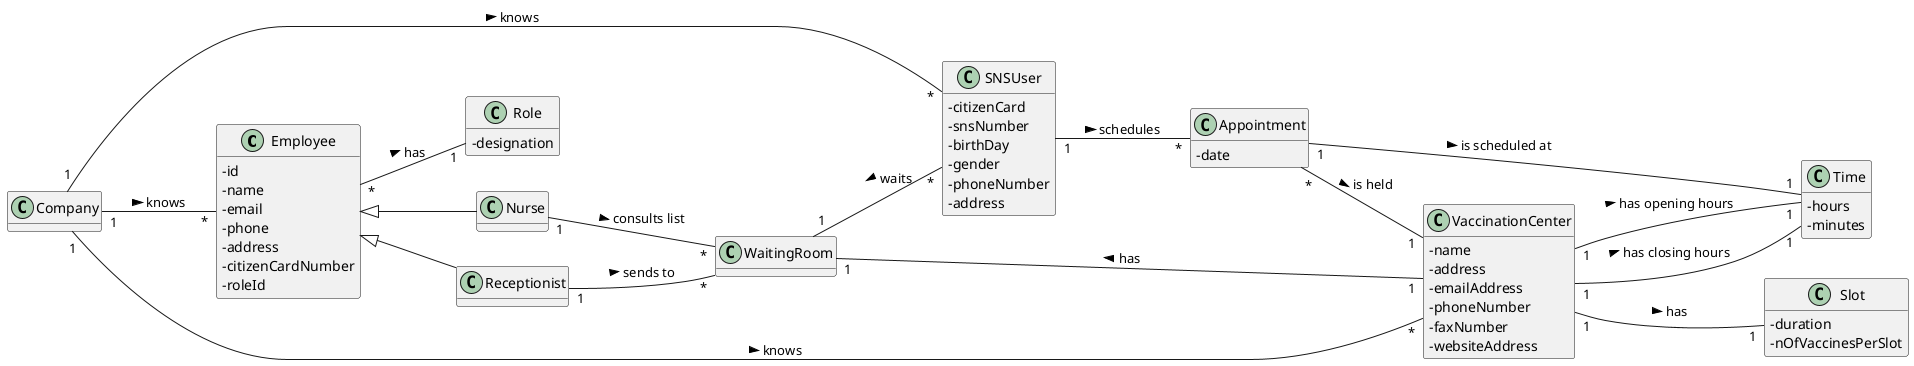@startuml
hide methods
left to right direction
skinparam classAttributeIconSize 0

class Employee {
  -id
  -name
  -email
  -phone
  -address
  -citizenCardNumber
  -roleId
}

class Role {
  -designation
}

class Nurse {}

class Receptionist {}

class VaccinationCenter {
  - name
  - address
  - emailAddress
  - phoneNumber
  - faxNumber
  - websiteAddress
}

class WaitingRoom {}

class SNSUser {
  - citizenCard
  - snsNumber
  - birthDay
  - gender
  - phoneNumber
  - address
}

class Company {}

class Appointment {
  -date
}

class Time {
  -hours
  -minutes
}

class Slot {
  -duration
  -nOfVaccinesPerSlot
}

Employee <|-- Nurse
Employee <|-- Receptionist

Employee "*" -- "1" Role : has >

VaccinationCenter "1" -- "1" WaitingRoom : has >
WaitingRoom "1" -- "*" SNSUser : waits <

Appointment "1" -- "1" Time : is scheduled at >

VaccinationCenter "1" -- "1" Time : has closing hours >
VaccinationCenter "1" -- "1" Time : has opening hours >
VaccinationCenter "1" -- "1" Slot : has >

Nurse "1" -- "*" WaitingRoom : consults list >
Receptionist "1" -- "*" WaitingRoom : sends to >

Company "1" -- "*" VaccinationCenter : knows > 
Company "1" -- "*" SNSUser : knows > 
Company "1" -- "*" Employee : knows > 

SNSUser "1" -- "*" Appointment : schedules >
Appointment "*" -- "1" VaccinationCenter : is held >

@enduml
